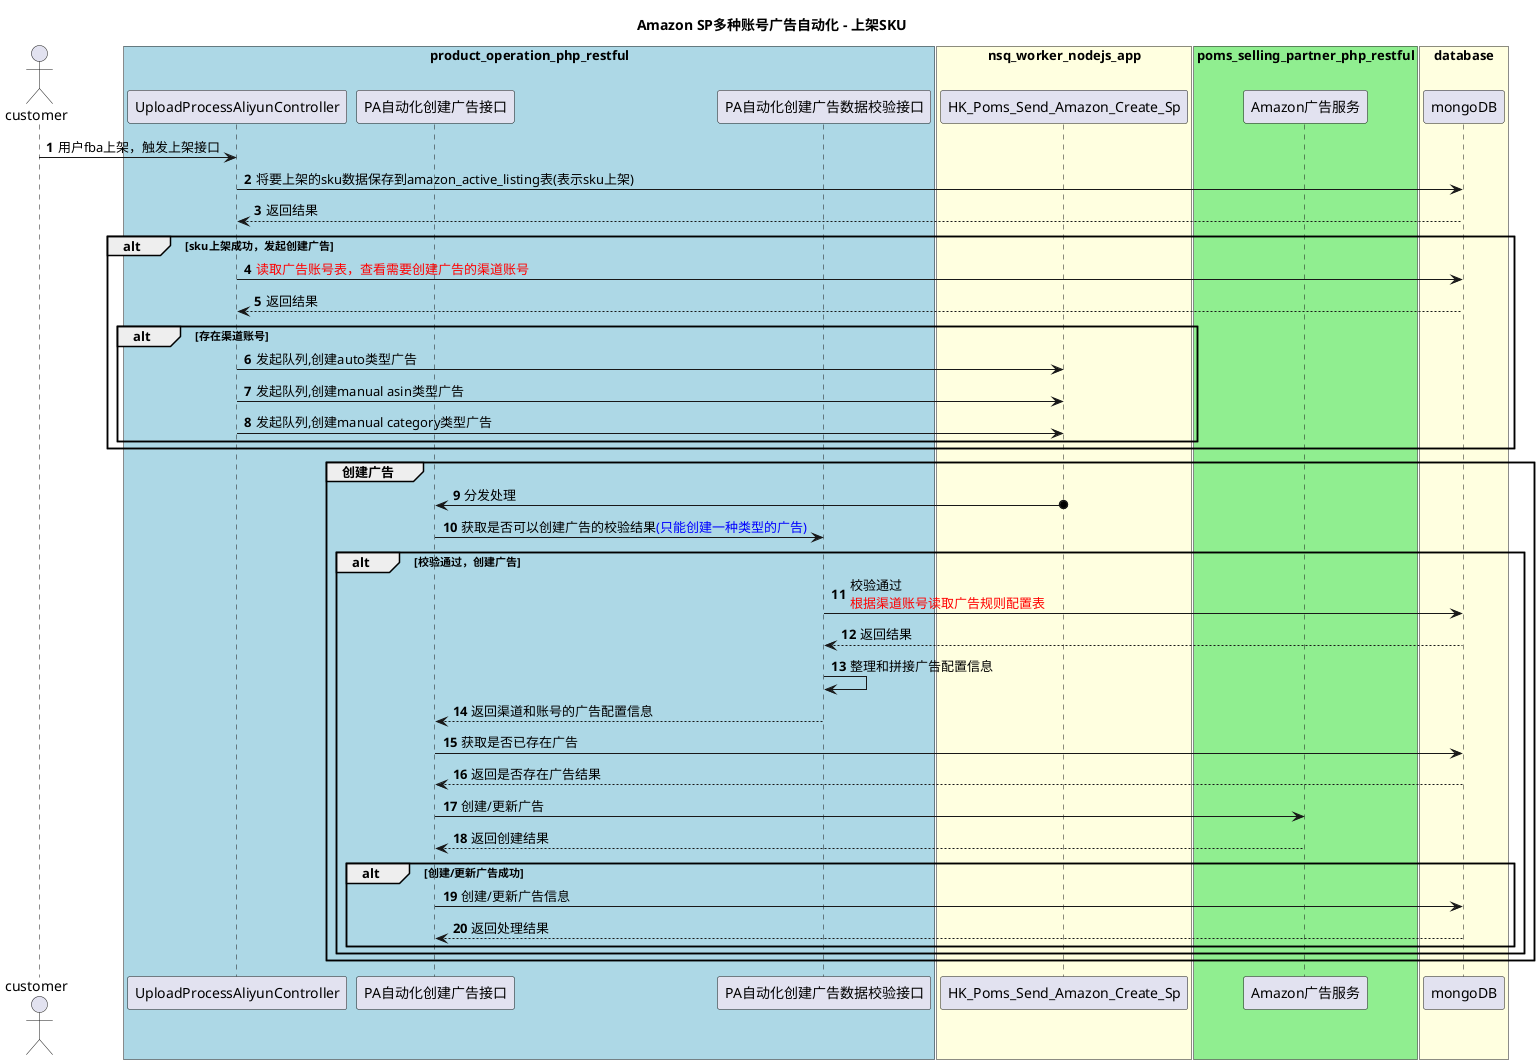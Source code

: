 @startuml
title Amazon SP多种账号广告自动化 - 上架SKU
autonumber
actor "customer" as customer
box "product_operation_php_restful" #lightBlue

participant "UploadProcessAliyunController" as uploadPrecess
participant "PA自动化创建广告接口" as paAutoAmazonSP
participant "PA自动化创建广告数据校验接口" as paAutoAmazonSPValidate
end box

box "nsq_worker_nodejs_app" #lightYellow
participant "HK_Poms_Send_Amazon_Create_Sp" as HK_Poms_Send_Amazon_Create_Sp
end box

box "poms_selling_partner_php_restful" #lightGreen
participant "Amazon广告服务" as amazon
end box

box "database" #lightYellow
participant "mongoDB" as db
end box
customer -> uploadPrecess : 用户fba上架，触发上架接口
uploadPrecess -> db : 将要上架的sku数据保存到amazon_active_listing表(表示sku上架)
db --> uploadPrecess : 返回结果
alt sku上架成功，发起创建广告
uploadPrecess -> db : <color #red>读取广告账号表，查看需要创建广告的渠道账号
db --> uploadPrecess : 返回结果
alt 存在渠道账号
uploadPrecess -> HK_Poms_Send_Amazon_Create_Sp : 发起队列,创建auto类型广告
uploadPrecess -> HK_Poms_Send_Amazon_Create_Sp : 发起队列,创建manual asin类型广告
uploadPrecess -> HK_Poms_Send_Amazon_Create_Sp : 发起队列,创建manual category类型广告
end
end

group 创建广告
HK_Poms_Send_Amazon_Create_Sp o-> paAutoAmazonSP : 分发处理
paAutoAmazonSP -> paAutoAmazonSPValidate : 获取是否可以创建广告的校验结果<color #blue>(只能创建一种类型的广告)

alt 校验通过，创建广告
paAutoAmazonSPValidate -> db : 校验通过\n<color #red>根据渠道账号读取广告规则配置表
db --> paAutoAmazonSPValidate : 返回结果
paAutoAmazonSPValidate -> paAutoAmazonSPValidate : 整理和拼接广告配置信息

paAutoAmazonSPValidate --> paAutoAmazonSP : 返回渠道和账号的广告配置信息

paAutoAmazonSP -> db : 获取是否已存在广告
db --> paAutoAmazonSP : 返回是否存在广告结果


paAutoAmazonSP -> amazon : 创建/更新广告
amazon --> paAutoAmazonSP : 返回创建结果

alt 创建/更新广告成功
paAutoAmazonSP -> db : 创建/更新广告信息
db --> paAutoAmazonSP : 返回处理结果
end
end
end


@enduml